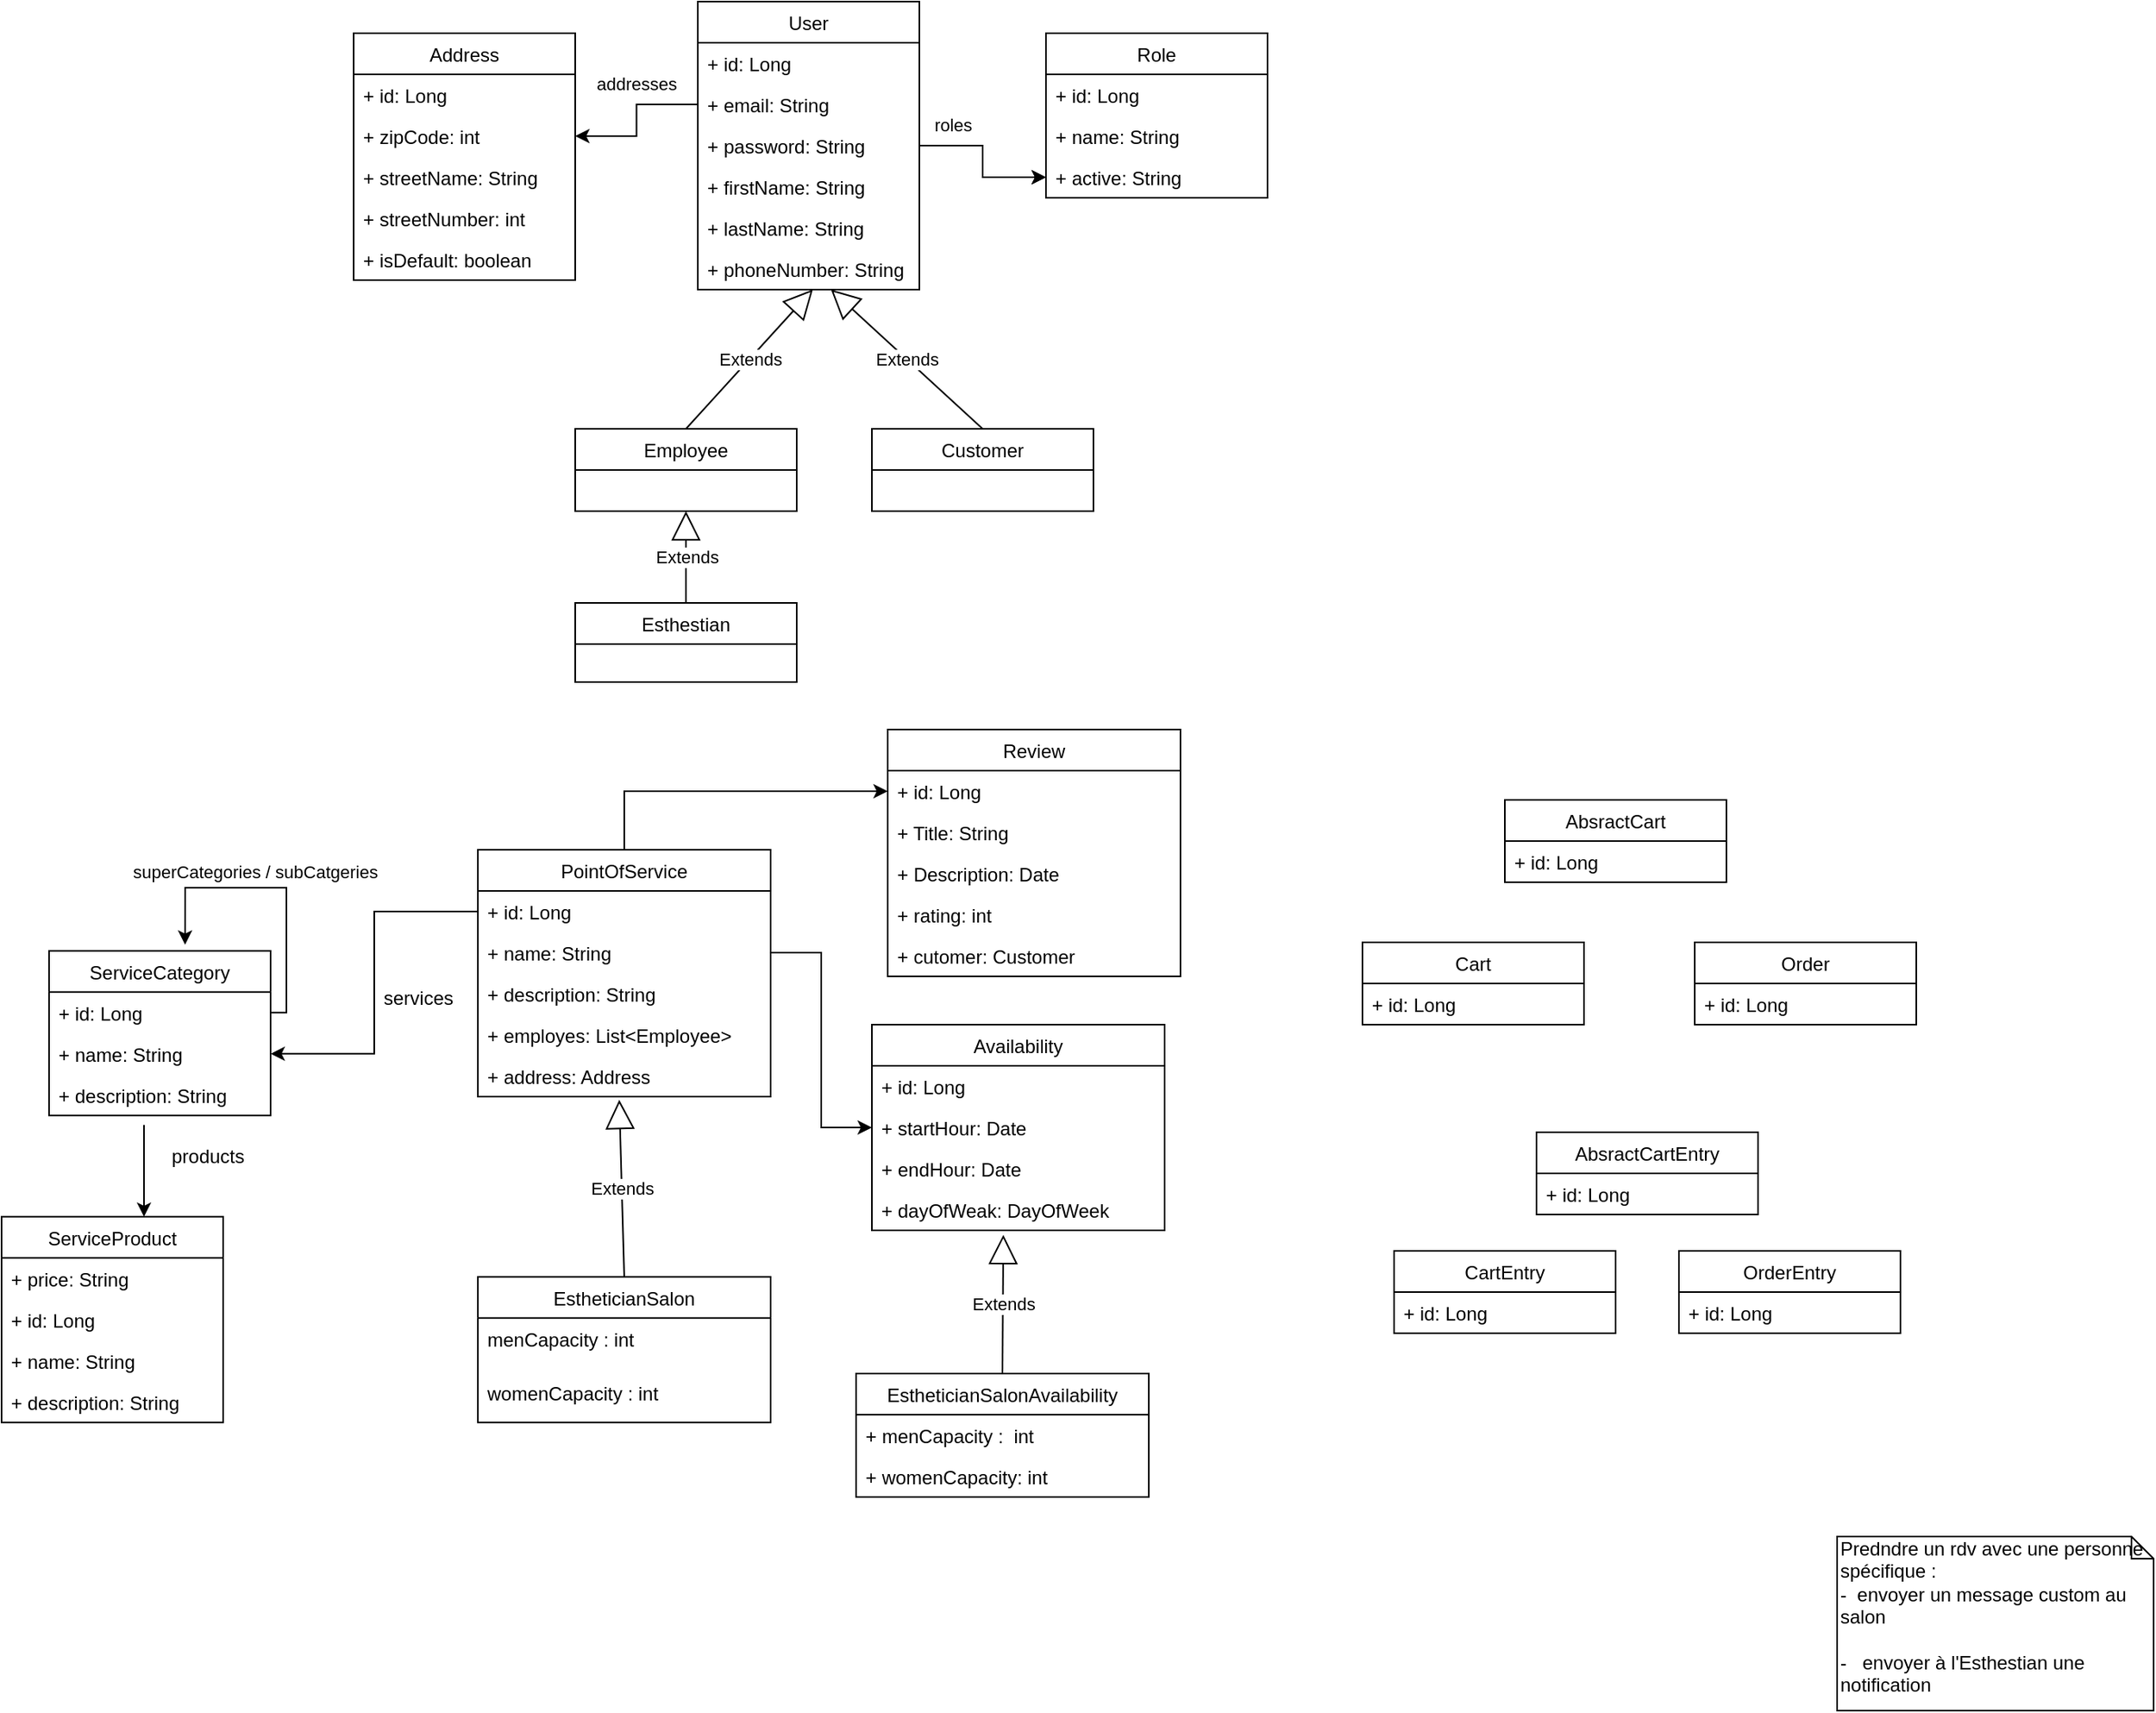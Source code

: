 <mxfile version="13.0.3" type="github">
  <diagram name="Page-1" id="b5b7bab2-c9e2-2cf4-8b2a-24fd1a2a6d21">
    <mxGraphModel dx="1292" dy="788" grid="1" gridSize="10" guides="1" tooltips="1" connect="1" arrows="1" fold="1" page="1" pageScale="1" pageWidth="827" pageHeight="1169" background="#ffffff" math="0" shadow="0">
      <root>
        <mxCell id="0" />
        <mxCell id="1" parent="0" />
        <mxCell id="0cck6Q-nyT8VojSqzHIz-38" style="edgeStyle=orthogonalEdgeStyle;rounded=0;orthogonalLoop=1;jettySize=auto;html=1;entryX=0;entryY=0.5;entryDx=0;entryDy=0;" parent="1" source="0cck6Q-nyT8VojSqzHIz-1" target="0cck6Q-nyT8VojSqzHIz-27" edge="1">
          <mxGeometry relative="1" as="geometry" />
        </mxCell>
        <mxCell id="0cck6Q-nyT8VojSqzHIz-35" style="edgeStyle=orthogonalEdgeStyle;rounded=0;orthogonalLoop=1;jettySize=auto;html=1;exitX=0;exitY=0.5;exitDx=0;exitDy=0;entryX=1;entryY=0.5;entryDx=0;entryDy=0;" parent="1" source="0cck6Q-nyT8VojSqzHIz-3" target="0cck6Q-nyT8VojSqzHIz-33" edge="1">
          <mxGeometry relative="1" as="geometry" />
        </mxCell>
        <mxCell id="0cck6Q-nyT8VojSqzHIz-44" value="addresses" style="edgeLabel;html=1;align=center;verticalAlign=middle;resizable=0;points=[];" parent="0cck6Q-nyT8VojSqzHIz-35" vertex="1" connectable="0">
          <mxGeometry x="-0.825" relative="1" as="geometry">
            <mxPoint x="-31" y="-13" as="offset" />
          </mxGeometry>
        </mxCell>
        <mxCell id="0cck6Q-nyT8VojSqzHIz-40" value="Extends" style="endArrow=block;endSize=16;endFill=0;html=1;exitX=0.5;exitY=0;exitDx=0;exitDy=0;" parent="1" source="0cck6Q-nyT8VojSqzHIz-16" target="0cck6Q-nyT8VojSqzHIz-23" edge="1">
          <mxGeometry width="160" relative="1" as="geometry">
            <mxPoint x="330" y="308.872" as="sourcePoint" />
            <mxPoint x="394.96" y="254.002" as="targetPoint" />
          </mxGeometry>
        </mxCell>
        <mxCell id="0cck6Q-nyT8VojSqzHIz-45" value="" style="edgeStyle=orthogonalEdgeStyle;rounded=0;orthogonalLoop=1;jettySize=auto;html=1;" parent="1" source="0cck6Q-nyT8VojSqzHIz-4" target="0cck6Q-nyT8VojSqzHIz-27" edge="1">
          <mxGeometry relative="1" as="geometry" />
        </mxCell>
        <mxCell id="0cck6Q-nyT8VojSqzHIz-46" value="roles" style="edgeLabel;html=1;align=center;verticalAlign=middle;resizable=0;points=[];" parent="0cck6Q-nyT8VojSqzHIz-45" vertex="1" connectable="0">
          <mxGeometry x="-0.785" y="3" relative="1" as="geometry">
            <mxPoint x="10" y="-10" as="offset" />
          </mxGeometry>
        </mxCell>
        <mxCell id="kaV6u4qagxq6ohHfJE_q-40" style="edgeStyle=orthogonalEdgeStyle;rounded=0;orthogonalLoop=1;jettySize=auto;html=1;entryX=0.5;entryY=0;entryDx=0;entryDy=0;" edge="1" parent="1">
          <mxGeometry relative="1" as="geometry">
            <mxPoint x="110" y="739.93" as="sourcePoint" />
            <mxPoint x="110" y="797.93" as="targetPoint" />
          </mxGeometry>
        </mxCell>
        <mxCell id="kaV6u4qagxq6ohHfJE_q-41" value="products" style="text;html=1;align=center;verticalAlign=middle;resizable=0;points=[];autosize=1;" vertex="1" parent="1">
          <mxGeometry x="120" y="749.93" width="60" height="20" as="geometry" />
        </mxCell>
        <mxCell id="0cck6Q-nyT8VojSqzHIz-24" value="Role" style="swimlane;fontStyle=0;childLayout=stackLayout;horizontal=1;startSize=26;fillColor=none;horizontalStack=0;resizeParent=1;resizeParentMax=0;resizeLast=0;collapsible=1;marginBottom=0;" parent="1" vertex="1">
          <mxGeometry x="680" y="50" width="140" height="104" as="geometry" />
        </mxCell>
        <mxCell id="0cck6Q-nyT8VojSqzHIz-25" value="+ id: Long" style="text;strokeColor=none;fillColor=none;align=left;verticalAlign=top;spacingLeft=4;spacingRight=4;overflow=hidden;rotatable=0;points=[[0,0.5],[1,0.5]];portConstraint=eastwest;" parent="0cck6Q-nyT8VojSqzHIz-24" vertex="1">
          <mxGeometry y="26" width="140" height="26" as="geometry" />
        </mxCell>
        <mxCell id="0cck6Q-nyT8VojSqzHIz-26" value="+ name: String" style="text;strokeColor=none;fillColor=none;align=left;verticalAlign=top;spacingLeft=4;spacingRight=4;overflow=hidden;rotatable=0;points=[[0,0.5],[1,0.5]];portConstraint=eastwest;" parent="0cck6Q-nyT8VojSqzHIz-24" vertex="1">
          <mxGeometry y="52" width="140" height="26" as="geometry" />
        </mxCell>
        <mxCell id="0cck6Q-nyT8VojSqzHIz-27" value="+ active: String" style="text;strokeColor=none;fillColor=none;align=left;verticalAlign=top;spacingLeft=4;spacingRight=4;overflow=hidden;rotatable=0;points=[[0,0.5],[1,0.5]];portConstraint=eastwest;" parent="0cck6Q-nyT8VojSqzHIz-24" vertex="1">
          <mxGeometry y="78" width="140" height="26" as="geometry" />
        </mxCell>
        <mxCell id="0cck6Q-nyT8VojSqzHIz-31" value="Address" style="swimlane;fontStyle=0;childLayout=stackLayout;horizontal=1;startSize=26;fillColor=none;horizontalStack=0;resizeParent=1;resizeParentMax=0;resizeLast=0;collapsible=1;marginBottom=0;" parent="1" vertex="1">
          <mxGeometry x="242.5" y="50" width="140" height="156" as="geometry" />
        </mxCell>
        <mxCell id="0cck6Q-nyT8VojSqzHIz-32" value="+ id: Long" style="text;strokeColor=none;fillColor=none;align=left;verticalAlign=top;spacingLeft=4;spacingRight=4;overflow=hidden;rotatable=0;points=[[0,0.5],[1,0.5]];portConstraint=eastwest;" parent="0cck6Q-nyT8VojSqzHIz-31" vertex="1">
          <mxGeometry y="26" width="140" height="26" as="geometry" />
        </mxCell>
        <mxCell id="0cck6Q-nyT8VojSqzHIz-33" value="+ zipCode: int" style="text;strokeColor=none;fillColor=none;align=left;verticalAlign=top;spacingLeft=4;spacingRight=4;overflow=hidden;rotatable=0;points=[[0,0.5],[1,0.5]];portConstraint=eastwest;" parent="0cck6Q-nyT8VojSqzHIz-31" vertex="1">
          <mxGeometry y="52" width="140" height="26" as="geometry" />
        </mxCell>
        <mxCell id="0cck6Q-nyT8VojSqzHIz-34" value="+ streetName: String" style="text;strokeColor=none;fillColor=none;align=left;verticalAlign=top;spacingLeft=4;spacingRight=4;overflow=hidden;rotatable=0;points=[[0,0.5],[1,0.5]];portConstraint=eastwest;" parent="0cck6Q-nyT8VojSqzHIz-31" vertex="1">
          <mxGeometry y="78" width="140" height="26" as="geometry" />
        </mxCell>
        <mxCell id="0cck6Q-nyT8VojSqzHIz-36" value="+ streetNumber: int" style="text;strokeColor=none;fillColor=none;align=left;verticalAlign=top;spacingLeft=4;spacingRight=4;overflow=hidden;rotatable=0;points=[[0,0.5],[1,0.5]];portConstraint=eastwest;" parent="0cck6Q-nyT8VojSqzHIz-31" vertex="1">
          <mxGeometry y="104" width="140" height="26" as="geometry" />
        </mxCell>
        <mxCell id="0cck6Q-nyT8VojSqzHIz-37" value="+ isDefault: boolean" style="text;strokeColor=none;fillColor=none;align=left;verticalAlign=top;spacingLeft=4;spacingRight=4;overflow=hidden;rotatable=0;points=[[0,0.5],[1,0.5]];portConstraint=eastwest;" parent="0cck6Q-nyT8VojSqzHIz-31" vertex="1">
          <mxGeometry y="130" width="140" height="26" as="geometry" />
        </mxCell>
        <mxCell id="0cck6Q-nyT8VojSqzHIz-1" value="User" style="swimlane;fontStyle=0;childLayout=stackLayout;horizontal=1;startSize=26;fillColor=none;horizontalStack=0;resizeParent=1;resizeParentMax=0;resizeLast=0;collapsible=1;marginBottom=0;" parent="1" vertex="1">
          <mxGeometry x="460" y="30" width="140" height="182" as="geometry" />
        </mxCell>
        <mxCell id="0cck6Q-nyT8VojSqzHIz-2" value="+ id: Long" style="text;strokeColor=none;fillColor=none;align=left;verticalAlign=top;spacingLeft=4;spacingRight=4;overflow=hidden;rotatable=0;points=[[0,0.5],[1,0.5]];portConstraint=eastwest;" parent="0cck6Q-nyT8VojSqzHIz-1" vertex="1">
          <mxGeometry y="26" width="140" height="26" as="geometry" />
        </mxCell>
        <mxCell id="0cck6Q-nyT8VojSqzHIz-3" value="+ email: String" style="text;strokeColor=none;fillColor=none;align=left;verticalAlign=top;spacingLeft=4;spacingRight=4;overflow=hidden;rotatable=0;points=[[0,0.5],[1,0.5]];portConstraint=eastwest;" parent="0cck6Q-nyT8VojSqzHIz-1" vertex="1">
          <mxGeometry y="52" width="140" height="26" as="geometry" />
        </mxCell>
        <mxCell id="0cck6Q-nyT8VojSqzHIz-4" value="+ password: String" style="text;strokeColor=none;fillColor=none;align=left;verticalAlign=top;spacingLeft=4;spacingRight=4;overflow=hidden;rotatable=0;points=[[0,0.5],[1,0.5]];portConstraint=eastwest;" parent="0cck6Q-nyT8VojSqzHIz-1" vertex="1">
          <mxGeometry y="78" width="140" height="26" as="geometry" />
        </mxCell>
        <mxCell id="0cck6Q-nyT8VojSqzHIz-7" value="+ firstName: String" style="text;strokeColor=none;fillColor=none;align=left;verticalAlign=top;spacingLeft=4;spacingRight=4;overflow=hidden;rotatable=0;points=[[0,0.5],[1,0.5]];portConstraint=eastwest;" parent="0cck6Q-nyT8VojSqzHIz-1" vertex="1">
          <mxGeometry y="104" width="140" height="26" as="geometry" />
        </mxCell>
        <mxCell id="0cck6Q-nyT8VojSqzHIz-8" value="+ lastName: String" style="text;strokeColor=none;fillColor=none;align=left;verticalAlign=top;spacingLeft=4;spacingRight=4;overflow=hidden;rotatable=0;points=[[0,0.5],[1,0.5]];portConstraint=eastwest;" parent="0cck6Q-nyT8VojSqzHIz-1" vertex="1">
          <mxGeometry y="130" width="140" height="26" as="geometry" />
        </mxCell>
        <mxCell id="0cck6Q-nyT8VojSqzHIz-23" value="+ phoneNumber: String" style="text;strokeColor=none;fillColor=none;align=left;verticalAlign=top;spacingLeft=4;spacingRight=4;overflow=hidden;rotatable=0;points=[[0,0.5],[1,0.5]];portConstraint=eastwest;" parent="0cck6Q-nyT8VojSqzHIz-1" vertex="1">
          <mxGeometry y="156" width="140" height="26" as="geometry" />
        </mxCell>
        <mxCell id="kaV6u4qagxq6ohHfJE_q-91" value="Predndre un rdv avec une personne spécifique :&amp;nbsp;&lt;br&gt;-&amp;nbsp; envoyer un message custom au salon&amp;nbsp;&lt;br&gt;&lt;br&gt;-&amp;nbsp; &amp;nbsp;envoyer à l&#39;Esthestian une notification" style="shape=note;whiteSpace=wrap;html=1;size=14;verticalAlign=top;align=left;spacingTop=-6;" vertex="1" parent="1">
          <mxGeometry x="1180" y="1000" width="200" height="110" as="geometry" />
        </mxCell>
        <mxCell id="kaV6u4qagxq6ohHfJE_q-104" value="AbsractCart" style="swimlane;fontStyle=0;childLayout=stackLayout;horizontal=1;startSize=26;fillColor=none;horizontalStack=0;resizeParent=1;resizeParentMax=0;resizeLast=0;collapsible=1;marginBottom=0;" vertex="1" parent="1">
          <mxGeometry x="970" y="534.5" width="140" height="52" as="geometry" />
        </mxCell>
        <mxCell id="kaV6u4qagxq6ohHfJE_q-105" value="+ id: Long" style="text;strokeColor=none;fillColor=none;align=left;verticalAlign=top;spacingLeft=4;spacingRight=4;overflow=hidden;rotatable=0;points=[[0,0.5],[1,0.5]];portConstraint=eastwest;" vertex="1" parent="kaV6u4qagxq6ohHfJE_q-104">
          <mxGeometry y="26" width="140" height="26" as="geometry" />
        </mxCell>
        <mxCell id="kaV6u4qagxq6ohHfJE_q-106" value="Cart" style="swimlane;fontStyle=0;childLayout=stackLayout;horizontal=1;startSize=26;fillColor=none;horizontalStack=0;resizeParent=1;resizeParentMax=0;resizeLast=0;collapsible=1;marginBottom=0;" vertex="1" parent="1">
          <mxGeometry x="880" y="624.5" width="140" height="52" as="geometry" />
        </mxCell>
        <mxCell id="kaV6u4qagxq6ohHfJE_q-107" value="+ id: Long" style="text;strokeColor=none;fillColor=none;align=left;verticalAlign=top;spacingLeft=4;spacingRight=4;overflow=hidden;rotatable=0;points=[[0,0.5],[1,0.5]];portConstraint=eastwest;" vertex="1" parent="kaV6u4qagxq6ohHfJE_q-106">
          <mxGeometry y="26" width="140" height="26" as="geometry" />
        </mxCell>
        <mxCell id="kaV6u4qagxq6ohHfJE_q-108" value="Order" style="swimlane;fontStyle=0;childLayout=stackLayout;horizontal=1;startSize=26;fillColor=none;horizontalStack=0;resizeParent=1;resizeParentMax=0;resizeLast=0;collapsible=1;marginBottom=0;" vertex="1" parent="1">
          <mxGeometry x="1090" y="624.5" width="140" height="52" as="geometry">
            <mxRectangle x="720" y="600" width="60" height="26" as="alternateBounds" />
          </mxGeometry>
        </mxCell>
        <mxCell id="kaV6u4qagxq6ohHfJE_q-109" value="+ id: Long" style="text;strokeColor=none;fillColor=none;align=left;verticalAlign=top;spacingLeft=4;spacingRight=4;overflow=hidden;rotatable=0;points=[[0,0.5],[1,0.5]];portConstraint=eastwest;" vertex="1" parent="kaV6u4qagxq6ohHfJE_q-108">
          <mxGeometry y="26" width="140" height="26" as="geometry" />
        </mxCell>
        <mxCell id="kaV6u4qagxq6ohHfJE_q-110" value="CartEntry" style="swimlane;fontStyle=0;childLayout=stackLayout;horizontal=1;startSize=26;fillColor=none;horizontalStack=0;resizeParent=1;resizeParentMax=0;resizeLast=0;collapsible=1;marginBottom=0;" vertex="1" parent="1">
          <mxGeometry x="900" y="819.5" width="140" height="52" as="geometry" />
        </mxCell>
        <mxCell id="kaV6u4qagxq6ohHfJE_q-111" value="+ id: Long" style="text;strokeColor=none;fillColor=none;align=left;verticalAlign=top;spacingLeft=4;spacingRight=4;overflow=hidden;rotatable=0;points=[[0,0.5],[1,0.5]];portConstraint=eastwest;" vertex="1" parent="kaV6u4qagxq6ohHfJE_q-110">
          <mxGeometry y="26" width="140" height="26" as="geometry" />
        </mxCell>
        <mxCell id="kaV6u4qagxq6ohHfJE_q-112" value="OrderEntry" style="swimlane;fontStyle=0;childLayout=stackLayout;horizontal=1;startSize=26;fillColor=none;horizontalStack=0;resizeParent=1;resizeParentMax=0;resizeLast=0;collapsible=1;marginBottom=0;" vertex="1" parent="1">
          <mxGeometry x="1080" y="819.5" width="140" height="52" as="geometry" />
        </mxCell>
        <mxCell id="kaV6u4qagxq6ohHfJE_q-113" value="+ id: Long" style="text;strokeColor=none;fillColor=none;align=left;verticalAlign=top;spacingLeft=4;spacingRight=4;overflow=hidden;rotatable=0;points=[[0,0.5],[1,0.5]];portConstraint=eastwest;" vertex="1" parent="kaV6u4qagxq6ohHfJE_q-112">
          <mxGeometry y="26" width="140" height="26" as="geometry" />
        </mxCell>
        <mxCell id="kaV6u4qagxq6ohHfJE_q-114" value="AbsractCartEntry" style="swimlane;fontStyle=0;childLayout=stackLayout;horizontal=1;startSize=26;fillColor=none;horizontalStack=0;resizeParent=1;resizeParentMax=0;resizeLast=0;collapsible=1;marginBottom=0;" vertex="1" parent="1">
          <mxGeometry x="990" y="744.5" width="140" height="52" as="geometry" />
        </mxCell>
        <mxCell id="kaV6u4qagxq6ohHfJE_q-115" value="+ id: Long" style="text;strokeColor=none;fillColor=none;align=left;verticalAlign=top;spacingLeft=4;spacingRight=4;overflow=hidden;rotatable=0;points=[[0,0.5],[1,0.5]];portConstraint=eastwest;" vertex="1" parent="kaV6u4qagxq6ohHfJE_q-114">
          <mxGeometry y="26" width="140" height="26" as="geometry" />
        </mxCell>
        <mxCell id="0cck6Q-nyT8VojSqzHIz-10" value="Employee" style="swimlane;fontStyle=0;childLayout=stackLayout;horizontal=1;startSize=26;fillColor=none;horizontalStack=0;resizeParent=1;resizeParentMax=0;resizeLast=0;collapsible=1;marginBottom=0;" parent="1" vertex="1">
          <mxGeometry x="382.5" y="300" width="140" height="52" as="geometry" />
        </mxCell>
        <mxCell id="0cck6Q-nyT8VojSqzHIz-16" value="Customer" style="swimlane;fontStyle=0;childLayout=stackLayout;horizontal=1;startSize=26;fillColor=none;horizontalStack=0;resizeParent=1;resizeParentMax=0;resizeLast=0;collapsible=1;marginBottom=0;" parent="1" vertex="1">
          <mxGeometry x="570" y="300" width="140" height="52" as="geometry" />
        </mxCell>
        <mxCell id="kaV6u4qagxq6ohHfJE_q-126" value="Extends" style="endArrow=block;endSize=16;endFill=0;html=1;exitX=0.5;exitY=0;exitDx=0;exitDy=0;entryX=0.483;entryY=1.077;entryDx=0;entryDy=0;entryPerimeter=0;" edge="1" parent="1" source="kaV6u4qagxq6ohHfJE_q-120" target="kaV6u4qagxq6ohHfJE_q-149">
          <mxGeometry width="160" relative="1" as="geometry">
            <mxPoint x="490" y="810.5" as="sourcePoint" />
            <mxPoint x="410" y="750" as="targetPoint" />
          </mxGeometry>
        </mxCell>
        <mxCell id="kaV6u4qagxq6ohHfJE_q-127" style="edgeStyle=orthogonalEdgeStyle;rounded=0;orthogonalLoop=1;jettySize=auto;html=1;entryX=1;entryY=0.5;entryDx=0;entryDy=0;" edge="1" parent="1" source="kaV6u4qagxq6ohHfJE_q-55" target="kaV6u4qagxq6ohHfJE_q-20">
          <mxGeometry relative="1" as="geometry" />
        </mxCell>
        <mxCell id="kaV6u4qagxq6ohHfJE_q-128" value="services" style="text;html=1;align=center;verticalAlign=middle;resizable=0;points=[];autosize=1;" vertex="1" parent="1">
          <mxGeometry x="252.5" y="650" width="60" height="20" as="geometry" />
        </mxCell>
        <mxCell id="kaV6u4qagxq6ohHfJE_q-135" value="Extends" style="endArrow=block;endSize=16;endFill=0;html=1;exitX=0.5;exitY=0;exitDx=0;exitDy=0;entryX=0.449;entryY=1.109;entryDx=0;entryDy=0;entryPerimeter=0;" edge="1" parent="1" source="kaV6u4qagxq6ohHfJE_q-129" target="kaV6u4qagxq6ohHfJE_q-13">
          <mxGeometry width="160" relative="1" as="geometry">
            <mxPoint x="407.5" y="812.5" as="sourcePoint" />
            <mxPoint x="414.36" y="729.326" as="targetPoint" />
          </mxGeometry>
        </mxCell>
        <mxCell id="kaV6u4qagxq6ohHfJE_q-139" style="edgeStyle=orthogonalEdgeStyle;rounded=0;orthogonalLoop=1;jettySize=auto;html=1;exitX=1;exitY=0.5;exitDx=0;exitDy=0;entryX=0;entryY=0.5;entryDx=0;entryDy=0;" edge="1" parent="1" source="kaV6u4qagxq6ohHfJE_q-63" target="kaV6u4qagxq6ohHfJE_q-3">
          <mxGeometry relative="1" as="geometry" />
        </mxCell>
        <mxCell id="kaV6u4qagxq6ohHfJE_q-18" value="ServiceCategory" style="swimlane;fontStyle=0;childLayout=stackLayout;horizontal=1;startSize=26;fillColor=none;horizontalStack=0;resizeParent=1;resizeParentMax=0;resizeLast=0;collapsible=1;marginBottom=0;" vertex="1" parent="1">
          <mxGeometry x="50" y="629.93" width="140" height="104" as="geometry" />
        </mxCell>
        <mxCell id="kaV6u4qagxq6ohHfJE_q-43" style="edgeStyle=orthogonalEdgeStyle;rounded=0;orthogonalLoop=1;jettySize=auto;html=1;exitX=1;exitY=0.5;exitDx=0;exitDy=0;entryX=0.614;entryY=-0.038;entryDx=0;entryDy=0;entryPerimeter=0;" edge="1" parent="kaV6u4qagxq6ohHfJE_q-18" source="kaV6u4qagxq6ohHfJE_q-19" target="kaV6u4qagxq6ohHfJE_q-18">
          <mxGeometry relative="1" as="geometry">
            <Array as="points">
              <mxPoint x="150" y="39" />
              <mxPoint x="150" y="-40" />
              <mxPoint x="86" y="-40" />
            </Array>
          </mxGeometry>
        </mxCell>
        <mxCell id="kaV6u4qagxq6ohHfJE_q-44" value="superCategories / subCatgeries" style="edgeLabel;html=1;align=center;verticalAlign=middle;resizable=0;points=[];" vertex="1" connectable="0" parent="kaV6u4qagxq6ohHfJE_q-43">
          <mxGeometry x="-0.069" y="1" relative="1" as="geometry">
            <mxPoint x="-19" y="-11" as="offset" />
          </mxGeometry>
        </mxCell>
        <mxCell id="kaV6u4qagxq6ohHfJE_q-19" value="+ id: Long" style="text;strokeColor=none;fillColor=none;align=left;verticalAlign=top;spacingLeft=4;spacingRight=4;overflow=hidden;rotatable=0;points=[[0,0.5],[1,0.5]];portConstraint=eastwest;" vertex="1" parent="kaV6u4qagxq6ohHfJE_q-18">
          <mxGeometry y="26" width="140" height="26" as="geometry" />
        </mxCell>
        <mxCell id="kaV6u4qagxq6ohHfJE_q-20" value="+ name: String" style="text;strokeColor=none;fillColor=none;align=left;verticalAlign=top;spacingLeft=4;spacingRight=4;overflow=hidden;rotatable=0;points=[[0,0.5],[1,0.5]];portConstraint=eastwest;" vertex="1" parent="kaV6u4qagxq6ohHfJE_q-18">
          <mxGeometry y="52" width="140" height="26" as="geometry" />
        </mxCell>
        <mxCell id="kaV6u4qagxq6ohHfJE_q-21" value="+ description: String" style="text;strokeColor=none;fillColor=none;align=left;verticalAlign=top;spacingLeft=4;spacingRight=4;overflow=hidden;rotatable=0;points=[[0,0.5],[1,0.5]];portConstraint=eastwest;" vertex="1" parent="kaV6u4qagxq6ohHfJE_q-18">
          <mxGeometry y="78" width="140" height="26" as="geometry" />
        </mxCell>
        <mxCell id="kaV6u4qagxq6ohHfJE_q-24" value="ServiceProduct" style="swimlane;fontStyle=0;childLayout=stackLayout;horizontal=1;startSize=26;fillColor=none;horizontalStack=0;resizeParent=1;resizeParentMax=0;resizeLast=0;collapsible=1;marginBottom=0;" vertex="1" parent="1">
          <mxGeometry x="20" y="797.93" width="140" height="130" as="geometry" />
        </mxCell>
        <mxCell id="kaV6u4qagxq6ohHfJE_q-33" value="+ price: String" style="text;strokeColor=none;fillColor=none;align=left;verticalAlign=top;spacingLeft=4;spacingRight=4;overflow=hidden;rotatable=0;points=[[0,0.5],[1,0.5]];portConstraint=eastwest;" vertex="1" parent="kaV6u4qagxq6ohHfJE_q-24">
          <mxGeometry y="26" width="140" height="26" as="geometry" />
        </mxCell>
        <mxCell id="kaV6u4qagxq6ohHfJE_q-25" value="+ id: Long" style="text;strokeColor=none;fillColor=none;align=left;verticalAlign=top;spacingLeft=4;spacingRight=4;overflow=hidden;rotatable=0;points=[[0,0.5],[1,0.5]];portConstraint=eastwest;" vertex="1" parent="kaV6u4qagxq6ohHfJE_q-24">
          <mxGeometry y="52" width="140" height="26" as="geometry" />
        </mxCell>
        <mxCell id="kaV6u4qagxq6ohHfJE_q-26" value="+ name: String" style="text;strokeColor=none;fillColor=none;align=left;verticalAlign=top;spacingLeft=4;spacingRight=4;overflow=hidden;rotatable=0;points=[[0,0.5],[1,0.5]];portConstraint=eastwest;" vertex="1" parent="kaV6u4qagxq6ohHfJE_q-24">
          <mxGeometry y="78" width="140" height="26" as="geometry" />
        </mxCell>
        <mxCell id="kaV6u4qagxq6ohHfJE_q-27" value="+ description: String" style="text;strokeColor=none;fillColor=none;align=left;verticalAlign=top;spacingLeft=4;spacingRight=4;overflow=hidden;rotatable=0;points=[[0,0.5],[1,0.5]];portConstraint=eastwest;" vertex="1" parent="kaV6u4qagxq6ohHfJE_q-24">
          <mxGeometry y="104" width="140" height="26" as="geometry" />
        </mxCell>
        <mxCell id="kaV6u4qagxq6ohHfJE_q-141" value="Extends" style="endArrow=block;endSize=16;endFill=0;html=1;exitX=0.5;exitY=0;exitDx=0;exitDy=0;entryX=0.519;entryY=1;entryDx=0;entryDy=0;entryPerimeter=0;" edge="1" parent="1" source="0cck6Q-nyT8VojSqzHIz-10" target="0cck6Q-nyT8VojSqzHIz-23">
          <mxGeometry width="160" relative="1" as="geometry">
            <mxPoint x="650" y="310" as="sourcePoint" />
            <mxPoint x="553.457" y="242" as="targetPoint" />
          </mxGeometry>
        </mxCell>
        <mxCell id="kaV6u4qagxq6ohHfJE_q-116" value="Esthestian" style="swimlane;fontStyle=0;childLayout=stackLayout;horizontal=1;startSize=26;fillColor=none;horizontalStack=0;resizeParent=1;resizeParentMax=0;resizeLast=0;collapsible=1;marginBottom=0;" vertex="1" parent="1">
          <mxGeometry x="382.5" y="410" width="140" height="50" as="geometry" />
        </mxCell>
        <mxCell id="kaV6u4qagxq6ohHfJE_q-142" value="Extends" style="endArrow=block;endSize=16;endFill=0;html=1;exitX=0.5;exitY=0;exitDx=0;exitDy=0;entryX=0.5;entryY=1;entryDx=0;entryDy=0;" edge="1" parent="1" source="kaV6u4qagxq6ohHfJE_q-116" target="0cck6Q-nyT8VojSqzHIz-10">
          <mxGeometry width="160" relative="1" as="geometry">
            <mxPoint x="447.34" y="400" as="sourcePoint" />
            <mxPoint x="522.5" y="332" as="targetPoint" />
          </mxGeometry>
        </mxCell>
        <mxCell id="kaV6u4qagxq6ohHfJE_q-156" style="edgeStyle=orthogonalEdgeStyle;rounded=0;orthogonalLoop=1;jettySize=auto;html=1;" edge="1" parent="1" source="kaV6u4qagxq6ohHfJE_q-54" target="kaV6u4qagxq6ohHfJE_q-151">
          <mxGeometry relative="1" as="geometry" />
        </mxCell>
        <mxCell id="kaV6u4qagxq6ohHfJE_q-54" value="PointOfService" style="swimlane;fontStyle=0;childLayout=stackLayout;horizontal=1;startSize=26;fillColor=none;horizontalStack=0;resizeParent=1;resizeParentMax=0;resizeLast=0;collapsible=1;marginBottom=0;" vertex="1" parent="1">
          <mxGeometry x="321" y="566" width="185" height="156" as="geometry" />
        </mxCell>
        <mxCell id="kaV6u4qagxq6ohHfJE_q-55" value="+ id: Long" style="text;strokeColor=none;fillColor=none;align=left;verticalAlign=top;spacingLeft=4;spacingRight=4;overflow=hidden;rotatable=0;points=[[0,0.5],[1,0.5]];portConstraint=eastwest;" vertex="1" parent="kaV6u4qagxq6ohHfJE_q-54">
          <mxGeometry y="26" width="185" height="26" as="geometry" />
        </mxCell>
        <mxCell id="kaV6u4qagxq6ohHfJE_q-63" value="+ name: String" style="text;strokeColor=none;fillColor=none;align=left;verticalAlign=top;spacingLeft=4;spacingRight=4;overflow=hidden;rotatable=0;points=[[0,0.5],[1,0.5]];portConstraint=eastwest;" vertex="1" parent="kaV6u4qagxq6ohHfJE_q-54">
          <mxGeometry y="52" width="185" height="26" as="geometry" />
        </mxCell>
        <mxCell id="kaV6u4qagxq6ohHfJE_q-140" value="+ description: String" style="text;strokeColor=none;fillColor=none;align=left;verticalAlign=top;spacingLeft=4;spacingRight=4;overflow=hidden;rotatable=0;points=[[0,0.5],[1,0.5]];portConstraint=eastwest;" vertex="1" parent="kaV6u4qagxq6ohHfJE_q-54">
          <mxGeometry y="78" width="185" height="26" as="geometry" />
        </mxCell>
        <mxCell id="kaV6u4qagxq6ohHfJE_q-148" value="+ employes: List&lt;Employee&gt;" style="text;strokeColor=none;fillColor=none;align=left;verticalAlign=top;spacingLeft=4;spacingRight=4;overflow=hidden;rotatable=0;points=[[0,0.5],[1,0.5]];portConstraint=eastwest;" vertex="1" parent="kaV6u4qagxq6ohHfJE_q-54">
          <mxGeometry y="104" width="185" height="26" as="geometry" />
        </mxCell>
        <mxCell id="kaV6u4qagxq6ohHfJE_q-149" value="+ address: Address" style="text;strokeColor=none;fillColor=none;align=left;verticalAlign=top;spacingLeft=4;spacingRight=4;overflow=hidden;rotatable=0;points=[[0,0.5],[1,0.5]];portConstraint=eastwest;" vertex="1" parent="kaV6u4qagxq6ohHfJE_q-54">
          <mxGeometry y="130" width="185" height="26" as="geometry" />
        </mxCell>
        <mxCell id="kaV6u4qagxq6ohHfJE_q-150" value="Review" style="swimlane;fontStyle=0;childLayout=stackLayout;horizontal=1;startSize=26;fillColor=none;horizontalStack=0;resizeParent=1;resizeParentMax=0;resizeLast=0;collapsible=1;marginBottom=0;" vertex="1" parent="1">
          <mxGeometry x="580" y="490" width="185" height="156" as="geometry" />
        </mxCell>
        <mxCell id="kaV6u4qagxq6ohHfJE_q-151" value="+ id: Long" style="text;strokeColor=none;fillColor=none;align=left;verticalAlign=top;spacingLeft=4;spacingRight=4;overflow=hidden;rotatable=0;points=[[0,0.5],[1,0.5]];portConstraint=eastwest;" vertex="1" parent="kaV6u4qagxq6ohHfJE_q-150">
          <mxGeometry y="26" width="185" height="26" as="geometry" />
        </mxCell>
        <mxCell id="kaV6u4qagxq6ohHfJE_q-152" value="+ Title: String" style="text;strokeColor=none;fillColor=none;align=left;verticalAlign=top;spacingLeft=4;spacingRight=4;overflow=hidden;rotatable=0;points=[[0,0.5],[1,0.5]];portConstraint=eastwest;" vertex="1" parent="kaV6u4qagxq6ohHfJE_q-150">
          <mxGeometry y="52" width="185" height="26" as="geometry" />
        </mxCell>
        <mxCell id="kaV6u4qagxq6ohHfJE_q-153" value="+ Description: Date" style="text;strokeColor=none;fillColor=none;align=left;verticalAlign=top;spacingLeft=4;spacingRight=4;overflow=hidden;rotatable=0;points=[[0,0.5],[1,0.5]];portConstraint=eastwest;" vertex="1" parent="kaV6u4qagxq6ohHfJE_q-150">
          <mxGeometry y="78" width="185" height="26" as="geometry" />
        </mxCell>
        <mxCell id="kaV6u4qagxq6ohHfJE_q-154" value="+ rating: int" style="text;strokeColor=none;fillColor=none;align=left;verticalAlign=top;spacingLeft=4;spacingRight=4;overflow=hidden;rotatable=0;points=[[0,0.5],[1,0.5]];portConstraint=eastwest;" vertex="1" parent="kaV6u4qagxq6ohHfJE_q-150">
          <mxGeometry y="104" width="185" height="26" as="geometry" />
        </mxCell>
        <mxCell id="kaV6u4qagxq6ohHfJE_q-155" style="edgeStyle=orthogonalEdgeStyle;rounded=0;orthogonalLoop=1;jettySize=auto;html=1;exitX=1;exitY=0.5;exitDx=0;exitDy=0;" edge="1" parent="kaV6u4qagxq6ohHfJE_q-150" source="kaV6u4qagxq6ohHfJE_q-152" target="kaV6u4qagxq6ohHfJE_q-152">
          <mxGeometry relative="1" as="geometry" />
        </mxCell>
        <mxCell id="kaV6u4qagxq6ohHfJE_q-159" value="+ cutomer: Customer" style="text;strokeColor=none;fillColor=none;align=left;verticalAlign=top;spacingLeft=4;spacingRight=4;overflow=hidden;rotatable=0;points=[[0,0.5],[1,0.5]];portConstraint=eastwest;" vertex="1" parent="kaV6u4qagxq6ohHfJE_q-150">
          <mxGeometry y="130" width="185" height="26" as="geometry" />
        </mxCell>
        <mxCell id="kaV6u4qagxq6ohHfJE_q-1" value="Availability" style="swimlane;fontStyle=0;childLayout=stackLayout;horizontal=1;startSize=26;fillColor=none;horizontalStack=0;resizeParent=1;resizeParentMax=0;resizeLast=0;collapsible=1;marginBottom=0;" vertex="1" parent="1">
          <mxGeometry x="570" y="676.5" width="185" height="130" as="geometry" />
        </mxCell>
        <mxCell id="kaV6u4qagxq6ohHfJE_q-2" value="+ id: Long" style="text;strokeColor=none;fillColor=none;align=left;verticalAlign=top;spacingLeft=4;spacingRight=4;overflow=hidden;rotatable=0;points=[[0,0.5],[1,0.5]];portConstraint=eastwest;" vertex="1" parent="kaV6u4qagxq6ohHfJE_q-1">
          <mxGeometry y="26" width="185" height="26" as="geometry" />
        </mxCell>
        <mxCell id="kaV6u4qagxq6ohHfJE_q-3" value="+ startHour: Date" style="text;strokeColor=none;fillColor=none;align=left;verticalAlign=top;spacingLeft=4;spacingRight=4;overflow=hidden;rotatable=0;points=[[0,0.5],[1,0.5]];portConstraint=eastwest;" vertex="1" parent="kaV6u4qagxq6ohHfJE_q-1">
          <mxGeometry y="52" width="185" height="26" as="geometry" />
        </mxCell>
        <mxCell id="kaV6u4qagxq6ohHfJE_q-4" value="+ endHour: Date" style="text;strokeColor=none;fillColor=none;align=left;verticalAlign=top;spacingLeft=4;spacingRight=4;overflow=hidden;rotatable=0;points=[[0,0.5],[1,0.5]];portConstraint=eastwest;" vertex="1" parent="kaV6u4qagxq6ohHfJE_q-1">
          <mxGeometry y="78" width="185" height="26" as="geometry" />
        </mxCell>
        <mxCell id="kaV6u4qagxq6ohHfJE_q-13" value="+ dayOfWeak: DayOfWeek" style="text;strokeColor=none;fillColor=none;align=left;verticalAlign=top;spacingLeft=4;spacingRight=4;overflow=hidden;rotatable=0;points=[[0,0.5],[1,0.5]];portConstraint=eastwest;" vertex="1" parent="kaV6u4qagxq6ohHfJE_q-1">
          <mxGeometry y="104" width="185" height="26" as="geometry" />
        </mxCell>
        <mxCell id="kaV6u4qagxq6ohHfJE_q-62" style="edgeStyle=orthogonalEdgeStyle;rounded=0;orthogonalLoop=1;jettySize=auto;html=1;exitX=1;exitY=0.5;exitDx=0;exitDy=0;" edge="1" parent="kaV6u4qagxq6ohHfJE_q-1" source="kaV6u4qagxq6ohHfJE_q-3" target="kaV6u4qagxq6ohHfJE_q-3">
          <mxGeometry relative="1" as="geometry" />
        </mxCell>
        <mxCell id="kaV6u4qagxq6ohHfJE_q-120" value="EstheticianSalon" style="swimlane;fontStyle=0;childLayout=stackLayout;horizontal=1;startSize=26;fillColor=none;horizontalStack=0;resizeParent=1;resizeParentMax=0;resizeLast=0;collapsible=1;marginBottom=0;" vertex="1" parent="1">
          <mxGeometry x="321" y="835.93" width="185" height="92" as="geometry" />
        </mxCell>
        <mxCell id="kaV6u4qagxq6ohHfJE_q-124" value="menCapacity : int" style="text;strokeColor=none;fillColor=none;align=left;verticalAlign=top;spacingLeft=4;spacingRight=4;overflow=hidden;rotatable=0;points=[[0,0.5],[1,0.5]];portConstraint=eastwest;" vertex="1" parent="kaV6u4qagxq6ohHfJE_q-120">
          <mxGeometry y="26" width="185" height="34" as="geometry" />
        </mxCell>
        <mxCell id="kaV6u4qagxq6ohHfJE_q-125" value="womenCapacity : int" style="text;strokeColor=none;fillColor=none;align=left;verticalAlign=top;spacingLeft=4;spacingRight=4;overflow=hidden;rotatable=0;points=[[0,0.5],[1,0.5]];portConstraint=eastwest;" vertex="1" parent="kaV6u4qagxq6ohHfJE_q-120">
          <mxGeometry y="60" width="185" height="32" as="geometry" />
        </mxCell>
        <mxCell id="kaV6u4qagxq6ohHfJE_q-129" value="EstheticianSalonAvailability" style="swimlane;fontStyle=0;childLayout=stackLayout;horizontal=1;startSize=26;fillColor=none;horizontalStack=0;resizeParent=1;resizeParentMax=0;resizeLast=0;collapsible=1;marginBottom=0;" vertex="1" parent="1">
          <mxGeometry x="560" y="897" width="185" height="78" as="geometry" />
        </mxCell>
        <mxCell id="kaV6u4qagxq6ohHfJE_q-130" value="+ menCapacity :  int" style="text;strokeColor=none;fillColor=none;align=left;verticalAlign=top;spacingLeft=4;spacingRight=4;overflow=hidden;rotatable=0;points=[[0,0.5],[1,0.5]];portConstraint=eastwest;" vertex="1" parent="kaV6u4qagxq6ohHfJE_q-129">
          <mxGeometry y="26" width="185" height="26" as="geometry" />
        </mxCell>
        <mxCell id="kaV6u4qagxq6ohHfJE_q-134" style="edgeStyle=orthogonalEdgeStyle;rounded=0;orthogonalLoop=1;jettySize=auto;html=1;exitX=1;exitY=0.5;exitDx=0;exitDy=0;" edge="1" parent="kaV6u4qagxq6ohHfJE_q-129">
          <mxGeometry relative="1" as="geometry">
            <mxPoint x="185" y="65" as="sourcePoint" />
            <mxPoint x="185" y="65" as="targetPoint" />
          </mxGeometry>
        </mxCell>
        <mxCell id="kaV6u4qagxq6ohHfJE_q-138" value="+ womenCapacity: int" style="text;strokeColor=none;fillColor=none;align=left;verticalAlign=top;spacingLeft=4;spacingRight=4;overflow=hidden;rotatable=0;points=[[0,0.5],[1,0.5]];portConstraint=eastwest;" vertex="1" parent="kaV6u4qagxq6ohHfJE_q-129">
          <mxGeometry y="52" width="185" height="26" as="geometry" />
        </mxCell>
      </root>
    </mxGraphModel>
  </diagram>
</mxfile>
